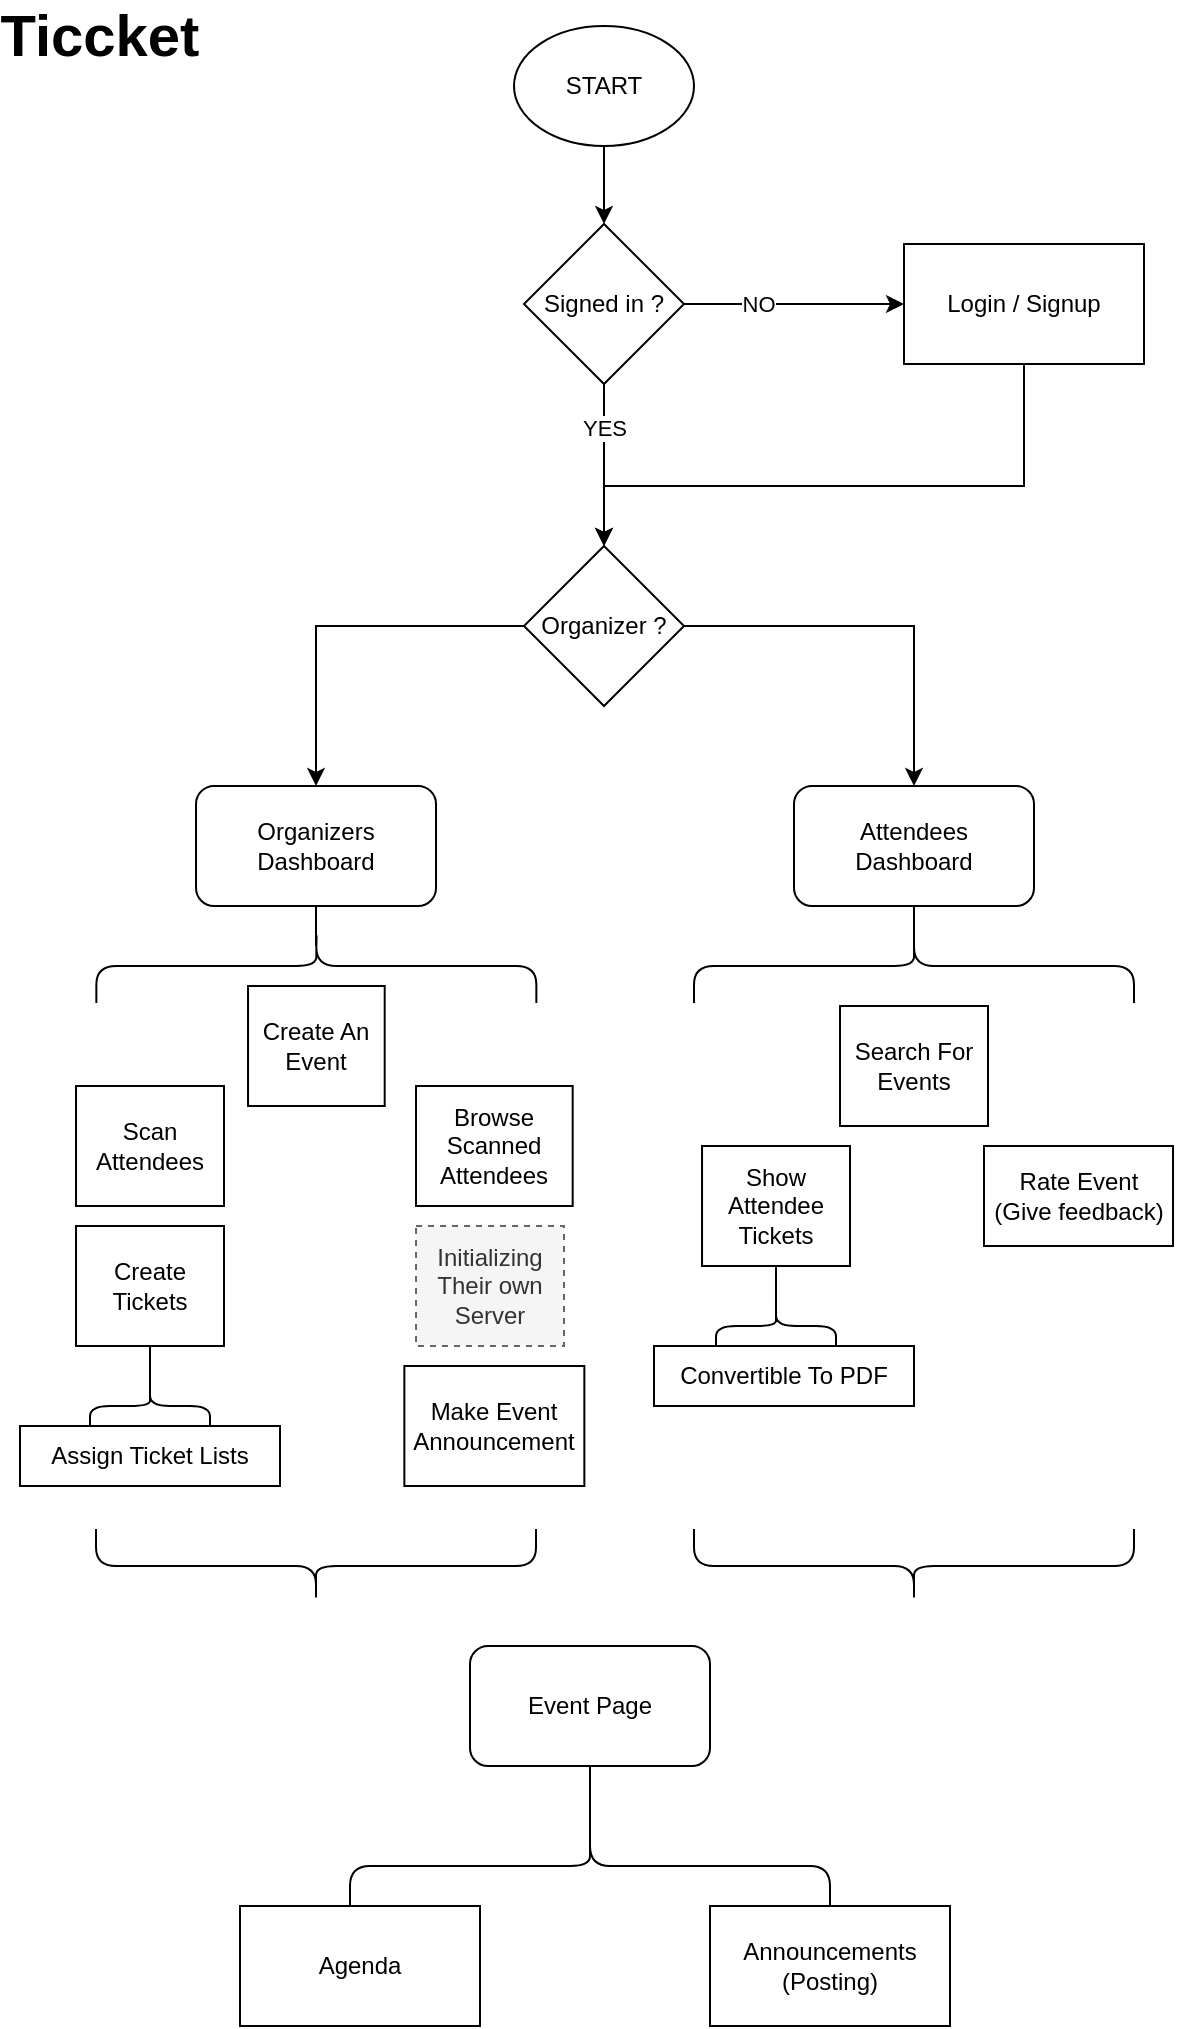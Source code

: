 <mxfile version="17.4.5" type="github"><diagram id="diMyKVSU2RBrQCB_hpbt" name="Page-1"><mxGraphModel dx="868" dy="450" grid="1" gridSize="10" guides="1" tooltips="1" connect="1" arrows="1" fold="1" page="1" pageScale="1" pageWidth="650" pageHeight="500" math="0" shadow="0"><root><mxCell id="0"/><mxCell id="1" parent="0"/><mxCell id="6R7mxNqoogWBXMEydca9-6" style="edgeStyle=orthogonalEdgeStyle;rounded=0;orthogonalLoop=1;jettySize=auto;html=1;entryX=0;entryY=0.5;entryDx=0;entryDy=0;" parent="1" source="6R7mxNqoogWBXMEydca9-2" target="6R7mxNqoogWBXMEydca9-4" edge="1"><mxGeometry relative="1" as="geometry"/></mxCell><mxCell id="zQpu_hPGTv22GfS5ea2a-18" value="NO" style="edgeLabel;html=1;align=center;verticalAlign=middle;resizable=0;points=[];" parent="6R7mxNqoogWBXMEydca9-6" vertex="1" connectable="0"><mxGeometry x="-0.327" relative="1" as="geometry"><mxPoint as="offset"/></mxGeometry></mxCell><mxCell id="6R7mxNqoogWBXMEydca9-7" style="edgeStyle=orthogonalEdgeStyle;rounded=0;orthogonalLoop=1;jettySize=auto;html=1;" parent="1" source="6R7mxNqoogWBXMEydca9-2" target="6R7mxNqoogWBXMEydca9-8" edge="1"><mxGeometry relative="1" as="geometry"><mxPoint x="322" y="250" as="targetPoint"/></mxGeometry></mxCell><mxCell id="zQpu_hPGTv22GfS5ea2a-19" value="YES" style="edgeLabel;html=1;align=center;verticalAlign=middle;resizable=0;points=[];" parent="6R7mxNqoogWBXMEydca9-7" vertex="1" connectable="0"><mxGeometry x="-0.694" y="1" relative="1" as="geometry"><mxPoint x="-1" y="9" as="offset"/></mxGeometry></mxCell><mxCell id="6R7mxNqoogWBXMEydca9-2" value="Signed in ?" style="rhombus;whiteSpace=wrap;html=1;" parent="1" vertex="1"><mxGeometry x="282" y="139" width="80" height="80" as="geometry"/></mxCell><mxCell id="6R7mxNqoogWBXMEydca9-9" style="edgeStyle=orthogonalEdgeStyle;rounded=0;orthogonalLoop=1;jettySize=auto;html=1;entryX=0.5;entryY=0;entryDx=0;entryDy=0;exitX=0.5;exitY=1;exitDx=0;exitDy=0;" parent="1" source="6R7mxNqoogWBXMEydca9-4" target="6R7mxNqoogWBXMEydca9-8" edge="1"><mxGeometry relative="1" as="geometry"><Array as="points"><mxPoint x="532" y="270"/><mxPoint x="322" y="270"/></Array></mxGeometry></mxCell><mxCell id="6R7mxNqoogWBXMEydca9-4" value="Login / Signup" style="rounded=0;whiteSpace=wrap;html=1;" parent="1" vertex="1"><mxGeometry x="472" y="149" width="120" height="60" as="geometry"/></mxCell><mxCell id="6R7mxNqoogWBXMEydca9-18" style="edgeStyle=orthogonalEdgeStyle;rounded=0;orthogonalLoop=1;jettySize=auto;html=1;" parent="1" source="6R7mxNqoogWBXMEydca9-8" target="6R7mxNqoogWBXMEydca9-17" edge="1"><mxGeometry relative="1" as="geometry"/></mxCell><mxCell id="6R7mxNqoogWBXMEydca9-19" style="edgeStyle=orthogonalEdgeStyle;rounded=0;orthogonalLoop=1;jettySize=auto;html=1;" parent="1" source="6R7mxNqoogWBXMEydca9-8" target="6R7mxNqoogWBXMEydca9-16" edge="1"><mxGeometry relative="1" as="geometry"/></mxCell><mxCell id="6R7mxNqoogWBXMEydca9-8" value="Organizer ?" style="rhombus;whiteSpace=wrap;html=1;" parent="1" vertex="1"><mxGeometry x="282" y="300" width="80" height="80" as="geometry"/></mxCell><mxCell id="6R7mxNqoogWBXMEydca9-25" style="edgeStyle=orthogonalEdgeStyle;rounded=0;orthogonalLoop=1;jettySize=auto;html=1;entryX=0.5;entryY=0;entryDx=0;entryDy=0;endArrow=classic;endFill=1;" parent="1" source="6R7mxNqoogWBXMEydca9-15" target="6R7mxNqoogWBXMEydca9-2" edge="1"><mxGeometry relative="1" as="geometry"/></mxCell><mxCell id="6R7mxNqoogWBXMEydca9-15" value="START" style="ellipse;whiteSpace=wrap;html=1;" parent="1" vertex="1"><mxGeometry x="277" y="40" width="90" height="60" as="geometry"/></mxCell><mxCell id="6R7mxNqoogWBXMEydca9-23" style="edgeStyle=orthogonalEdgeStyle;rounded=0;orthogonalLoop=1;jettySize=auto;html=1;entryX=0.1;entryY=0.5;entryDx=0;entryDy=0;entryPerimeter=0;endArrow=none;endFill=0;" parent="1" source="6R7mxNqoogWBXMEydca9-16" target="6R7mxNqoogWBXMEydca9-20" edge="1"><mxGeometry relative="1" as="geometry"/></mxCell><mxCell id="6R7mxNqoogWBXMEydca9-16" value="Organizers Dashboard" style="rounded=1;whiteSpace=wrap;html=1;" parent="1" vertex="1"><mxGeometry x="118.01" y="420" width="120" height="60" as="geometry"/></mxCell><mxCell id="6R7mxNqoogWBXMEydca9-22" style="edgeStyle=orthogonalEdgeStyle;rounded=0;orthogonalLoop=1;jettySize=auto;html=1;entryX=0.1;entryY=0.5;entryDx=0;entryDy=0;entryPerimeter=0;endArrow=none;endFill=0;" parent="1" source="6R7mxNqoogWBXMEydca9-17" target="6R7mxNqoogWBXMEydca9-21" edge="1"><mxGeometry relative="1" as="geometry"/></mxCell><mxCell id="6R7mxNqoogWBXMEydca9-17" value="&lt;span&gt;Attendees&lt;br&gt;Dashboard&lt;/span&gt;" style="rounded=1;whiteSpace=wrap;html=1;" parent="1" vertex="1"><mxGeometry x="417" y="420" width="120" height="60" as="geometry"/></mxCell><mxCell id="6R7mxNqoogWBXMEydca9-20" value="" style="shape=curlyBracket;whiteSpace=wrap;html=1;rounded=1;rotation=90;" parent="1" vertex="1"><mxGeometry x="159.68" y="400" width="37" height="220" as="geometry"/></mxCell><mxCell id="6R7mxNqoogWBXMEydca9-21" value="" style="shape=curlyBracket;whiteSpace=wrap;html=1;rounded=1;rotation=90;" parent="1" vertex="1"><mxGeometry x="458.5" y="400" width="37" height="220" as="geometry"/></mxCell><mxCell id="2bTusKyseljA1Z71fy_A-1" value="Scan Attendees" style="rounded=0;whiteSpace=wrap;html=1;" parent="1" vertex="1"><mxGeometry x="58.01" y="570" width="73.99" height="60" as="geometry"/></mxCell><mxCell id="2bTusKyseljA1Z71fy_A-2" value="Create An Event" style="rounded=0;whiteSpace=wrap;html=1;" parent="1" vertex="1"><mxGeometry x="144.02" y="520" width="68.33" height="60" as="geometry"/></mxCell><mxCell id="2bTusKyseljA1Z71fy_A-4" value="Browse Scanned Attendees" style="rounded=0;whiteSpace=wrap;html=1;" parent="1" vertex="1"><mxGeometry x="228.01" y="570" width="78.33" height="60" as="geometry"/></mxCell><mxCell id="2bTusKyseljA1Z71fy_A-6" value="Initializing Their own Server" style="rounded=0;whiteSpace=wrap;html=1;dashed=1;fillColor=#f5f5f5;fontColor=#333333;strokeColor=#666666;" parent="1" vertex="1"><mxGeometry x="228.01" y="640" width="73.99" height="60" as="geometry"/></mxCell><mxCell id="zQpu_hPGTv22GfS5ea2a-1" value="Make Event Announcement" style="rounded=0;whiteSpace=wrap;html=1;" parent="1" vertex="1"><mxGeometry x="222.18" y="710" width="90" height="60" as="geometry"/></mxCell><mxCell id="zQpu_hPGTv22GfS5ea2a-3" value="Search For Events" style="rounded=0;whiteSpace=wrap;html=1;" parent="1" vertex="1"><mxGeometry x="440.01" y="530" width="73.99" height="60" as="geometry"/></mxCell><mxCell id="zQpu_hPGTv22GfS5ea2a-9" value="" style="group" parent="1" vertex="1" connectable="0"><mxGeometry x="347" y="600" width="130" height="130" as="geometry"/></mxCell><mxCell id="zQpu_hPGTv22GfS5ea2a-4" value="Show Attendee Tickets" style="rounded=0;whiteSpace=wrap;html=1;" parent="zQpu_hPGTv22GfS5ea2a-9" vertex="1"><mxGeometry x="24.02" width="73.99" height="60" as="geometry"/></mxCell><mxCell id="zQpu_hPGTv22GfS5ea2a-7" value="" style="edgeStyle=orthogonalEdgeStyle;rounded=0;orthogonalLoop=1;jettySize=auto;html=1;endArrow=none;endFill=0;exitX=0.1;exitY=0.5;exitDx=0;exitDy=0;exitPerimeter=0;" parent="zQpu_hPGTv22GfS5ea2a-9" source="zQpu_hPGTv22GfS5ea2a-5" target="zQpu_hPGTv22GfS5ea2a-4" edge="1"><mxGeometry relative="1" as="geometry"><Array as="points"/></mxGeometry></mxCell><mxCell id="zQpu_hPGTv22GfS5ea2a-5" value="" style="shape=curlyBracket;whiteSpace=wrap;html=1;rounded=1;rotation=90;" parent="zQpu_hPGTv22GfS5ea2a-9" vertex="1"><mxGeometry x="50.51" y="60" width="21" height="60" as="geometry"/></mxCell><mxCell id="zQpu_hPGTv22GfS5ea2a-6" value="Convertible To PDF" style="rounded=0;whiteSpace=wrap;html=1;" parent="zQpu_hPGTv22GfS5ea2a-9" vertex="1"><mxGeometry y="100" width="130" height="30" as="geometry"/></mxCell><mxCell id="zQpu_hPGTv22GfS5ea2a-20" value="Rate Event&lt;br&gt;(Give feedback)" style="rounded=0;whiteSpace=wrap;html=1;" parent="1" vertex="1"><mxGeometry x="512" y="600" width="94.51" height="50" as="geometry"/></mxCell><mxCell id="zQpu_hPGTv22GfS5ea2a-30" value="" style="group" parent="1" vertex="1" connectable="0"><mxGeometry x="140" y="850" width="355" height="190" as="geometry"/></mxCell><mxCell id="zQpu_hPGTv22GfS5ea2a-22" value="Event Page" style="rounded=1;whiteSpace=wrap;html=1;" parent="zQpu_hPGTv22GfS5ea2a-30" vertex="1"><mxGeometry x="115" width="120" height="60" as="geometry"/></mxCell><mxCell id="zQpu_hPGTv22GfS5ea2a-24" value="Agenda" style="rounded=0;whiteSpace=wrap;html=1;" parent="zQpu_hPGTv22GfS5ea2a-30" vertex="1"><mxGeometry y="130" width="120" height="60" as="geometry"/></mxCell><mxCell id="zQpu_hPGTv22GfS5ea2a-25" value="Announcements (Posting)" style="rounded=0;whiteSpace=wrap;html=1;" parent="zQpu_hPGTv22GfS5ea2a-30" vertex="1"><mxGeometry x="235" y="130" width="120" height="60" as="geometry"/></mxCell><mxCell id="zQpu_hPGTv22GfS5ea2a-27" style="edgeStyle=orthogonalEdgeStyle;rounded=0;orthogonalLoop=1;jettySize=auto;html=1;entryX=0.5;entryY=1;entryDx=0;entryDy=0;endArrow=none;endFill=0;exitX=0.1;exitY=0.5;exitDx=0;exitDy=0;exitPerimeter=0;" parent="zQpu_hPGTv22GfS5ea2a-30" source="zQpu_hPGTv22GfS5ea2a-26" target="zQpu_hPGTv22GfS5ea2a-22" edge="1"><mxGeometry relative="1" as="geometry"/></mxCell><mxCell id="zQpu_hPGTv22GfS5ea2a-26" value="" style="shape=curlyBracket;whiteSpace=wrap;html=1;rounded=1;rotation=90;" parent="zQpu_hPGTv22GfS5ea2a-30" vertex="1"><mxGeometry x="155" y="-10" width="40" height="240" as="geometry"/></mxCell><mxCell id="zQpu_hPGTv22GfS5ea2a-31" value="" style="group" parent="1" vertex="1" connectable="0"><mxGeometry x="30" y="640" width="130" height="130" as="geometry"/></mxCell><mxCell id="2bTusKyseljA1Z71fy_A-5" value="Create Tickets" style="rounded=0;whiteSpace=wrap;html=1;" parent="zQpu_hPGTv22GfS5ea2a-31" vertex="1"><mxGeometry x="28.01" width="73.99" height="60" as="geometry"/></mxCell><mxCell id="zQpu_hPGTv22GfS5ea2a-17" style="edgeStyle=orthogonalEdgeStyle;rounded=0;orthogonalLoop=1;jettySize=auto;html=1;entryX=0.5;entryY=1;entryDx=0;entryDy=0;endArrow=none;endFill=0;exitX=0.1;exitY=0.5;exitDx=0;exitDy=0;exitPerimeter=0;" parent="zQpu_hPGTv22GfS5ea2a-31" source="zQpu_hPGTv22GfS5ea2a-12" target="2bTusKyseljA1Z71fy_A-5" edge="1"><mxGeometry relative="1" as="geometry"/></mxCell><mxCell id="zQpu_hPGTv22GfS5ea2a-12" value="" style="shape=curlyBracket;whiteSpace=wrap;html=1;rounded=1;rotation=90;" parent="zQpu_hPGTv22GfS5ea2a-31" vertex="1"><mxGeometry x="54.5" y="60" width="21" height="60" as="geometry"/></mxCell><mxCell id="zQpu_hPGTv22GfS5ea2a-13" value="Assign Ticket Lists" style="rounded=0;whiteSpace=wrap;html=1;" parent="zQpu_hPGTv22GfS5ea2a-31" vertex="1"><mxGeometry y="100" width="130" height="30" as="geometry"/></mxCell><mxCell id="SlbbigkLWg_XZV2Uwhar-2" value="" style="shape=curlyBracket;whiteSpace=wrap;html=1;rounded=1;rotation=-90;" parent="1" vertex="1"><mxGeometry x="159.51" y="700" width="37" height="220" as="geometry"/></mxCell><mxCell id="SlbbigkLWg_XZV2Uwhar-3" value="" style="shape=curlyBracket;whiteSpace=wrap;html=1;rounded=1;rotation=-90;" parent="1" vertex="1"><mxGeometry x="458.5" y="700" width="37" height="220" as="geometry"/></mxCell><mxCell id="pCvJzz7RBdN34T5-DPIB-1" value="Ticcket" style="text;html=1;strokeColor=none;fillColor=none;align=center;verticalAlign=middle;whiteSpace=wrap;rounded=0;fontSize=29;fontStyle=1" vertex="1" parent="1"><mxGeometry x="40" y="30" width="60" height="30" as="geometry"/></mxCell></root></mxGraphModel></diagram></mxfile>